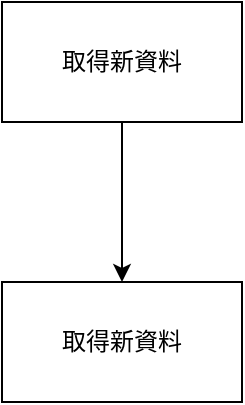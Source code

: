 <mxfile version="20.8.0" type="device"><diagram id="V3ZRE8yasWVn2m9us80X" name="第 1 页"><mxGraphModel dx="1434" dy="756" grid="1" gridSize="10" guides="1" tooltips="1" connect="1" arrows="1" fold="1" page="1" pageScale="1" pageWidth="827" pageHeight="1169" math="0" shadow="0"><root><mxCell id="0"/><mxCell id="1" parent="0"/><mxCell id="rnxYOFURIoAnzKCXhcdp-3" value="" style="edgeStyle=orthogonalEdgeStyle;rounded=0;orthogonalLoop=1;jettySize=auto;html=1;" edge="1" parent="1" source="rnxYOFURIoAnzKCXhcdp-1" target="rnxYOFURIoAnzKCXhcdp-2"><mxGeometry relative="1" as="geometry"/></mxCell><mxCell id="rnxYOFURIoAnzKCXhcdp-1" value="取得新資料" style="rounded=0;whiteSpace=wrap;html=1;" vertex="1" parent="1"><mxGeometry x="354" y="70" width="120" height="60" as="geometry"/></mxCell><mxCell id="rnxYOFURIoAnzKCXhcdp-2" value="取得新資料" style="rounded=0;whiteSpace=wrap;html=1;" vertex="1" parent="1"><mxGeometry x="354" y="210" width="120" height="60" as="geometry"/></mxCell></root></mxGraphModel></diagram></mxfile>